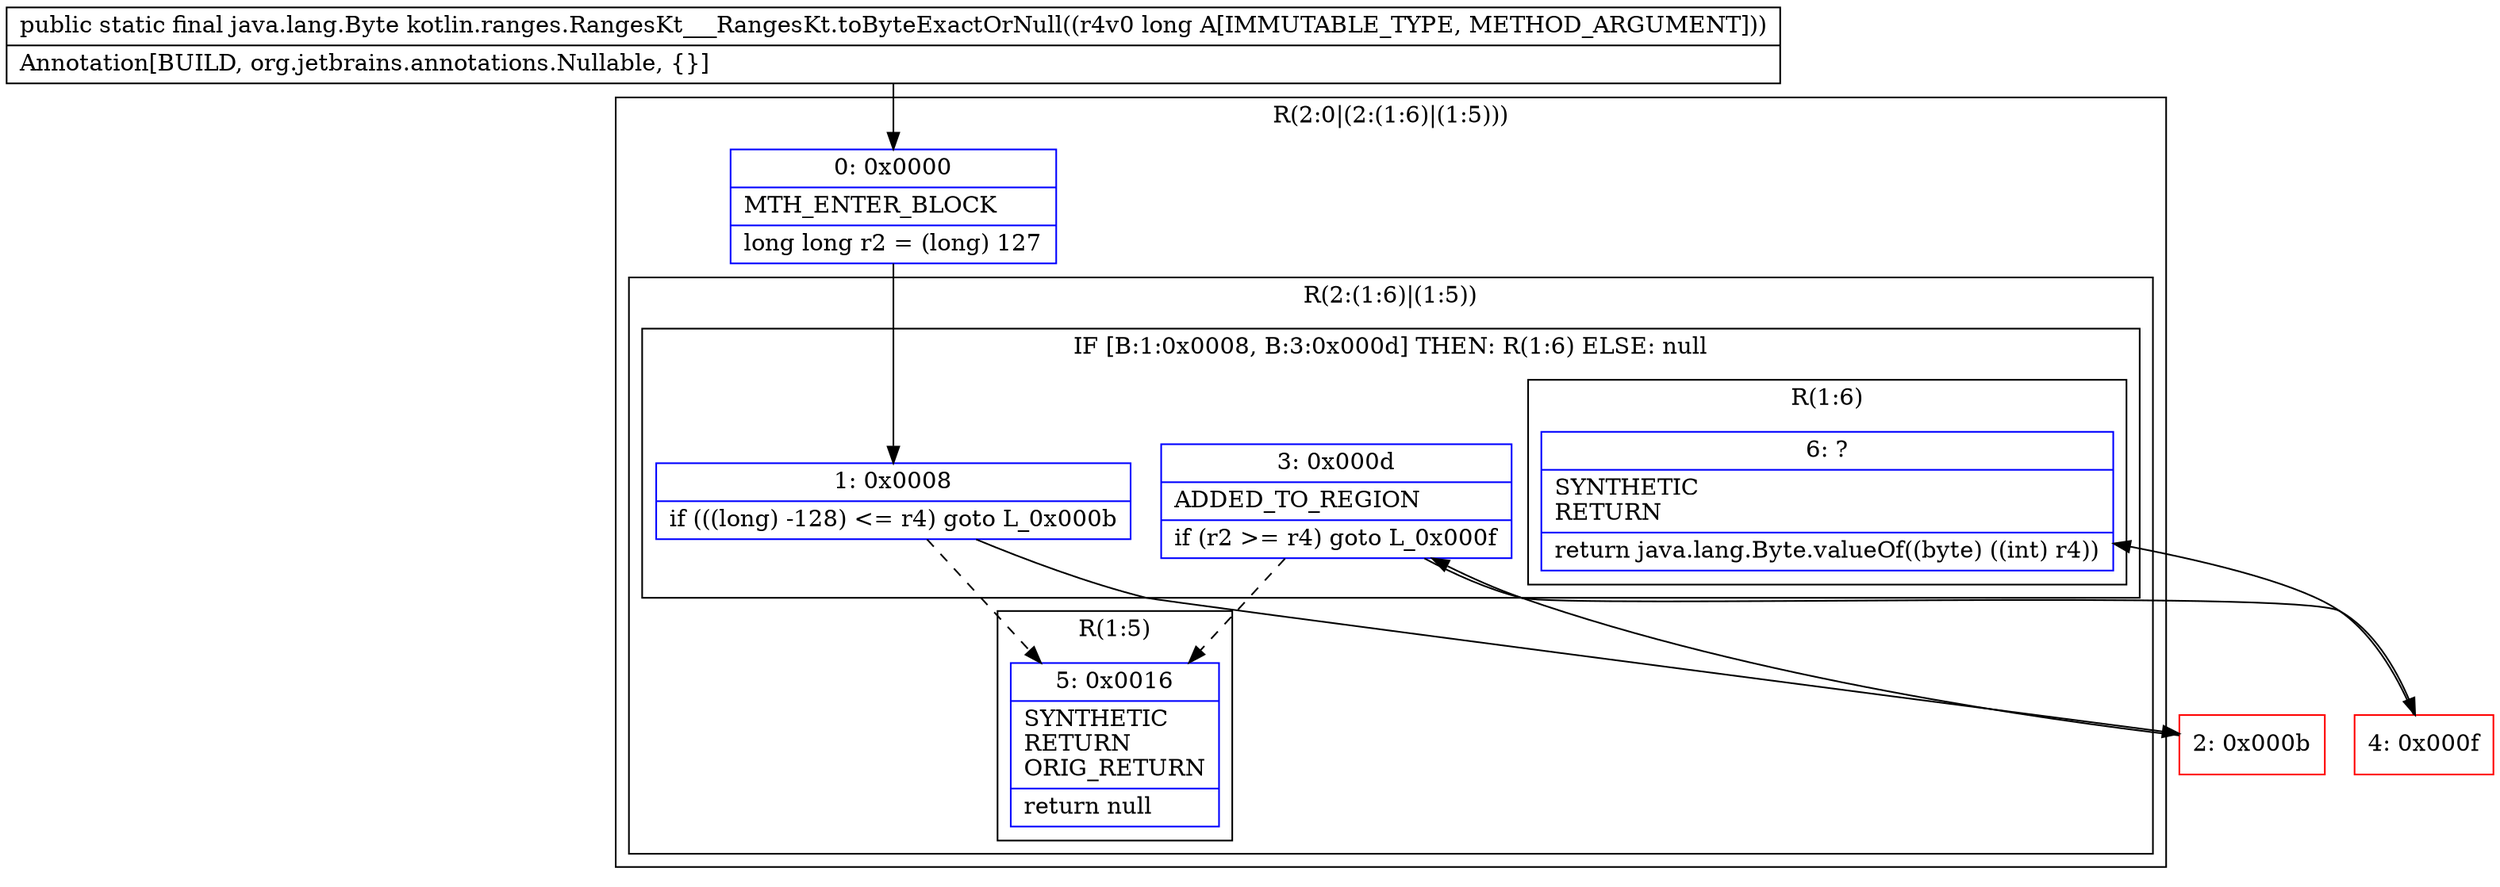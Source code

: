 digraph "CFG forkotlin.ranges.RangesKt___RangesKt.toByteExactOrNull(J)Ljava\/lang\/Byte;" {
subgraph cluster_Region_1930894540 {
label = "R(2:0|(2:(1:6)|(1:5)))";
node [shape=record,color=blue];
Node_0 [shape=record,label="{0\:\ 0x0000|MTH_ENTER_BLOCK\l|long long r2 = (long) 127\l}"];
subgraph cluster_Region_76490648 {
label = "R(2:(1:6)|(1:5))";
node [shape=record,color=blue];
subgraph cluster_IfRegion_1719911671 {
label = "IF [B:1:0x0008, B:3:0x000d] THEN: R(1:6) ELSE: null";
node [shape=record,color=blue];
Node_1 [shape=record,label="{1\:\ 0x0008|if (((long) \-128) \<= r4) goto L_0x000b\l}"];
Node_3 [shape=record,label="{3\:\ 0x000d|ADDED_TO_REGION\l|if (r2 \>= r4) goto L_0x000f\l}"];
subgraph cluster_Region_752485188 {
label = "R(1:6)";
node [shape=record,color=blue];
Node_6 [shape=record,label="{6\:\ ?|SYNTHETIC\lRETURN\l|return java.lang.Byte.valueOf((byte) ((int) r4))\l}"];
}
}
subgraph cluster_Region_806283029 {
label = "R(1:5)";
node [shape=record,color=blue];
Node_5 [shape=record,label="{5\:\ 0x0016|SYNTHETIC\lRETURN\lORIG_RETURN\l|return null\l}"];
}
}
}
Node_2 [shape=record,color=red,label="{2\:\ 0x000b}"];
Node_4 [shape=record,color=red,label="{4\:\ 0x000f}"];
MethodNode[shape=record,label="{public static final java.lang.Byte kotlin.ranges.RangesKt___RangesKt.toByteExactOrNull((r4v0 long A[IMMUTABLE_TYPE, METHOD_ARGUMENT]))  | Annotation[BUILD, org.jetbrains.annotations.Nullable, \{\}]\l}"];
MethodNode -> Node_0;
Node_0 -> Node_1;
Node_1 -> Node_2;
Node_1 -> Node_5[style=dashed];
Node_3 -> Node_4;
Node_3 -> Node_5[style=dashed];
Node_2 -> Node_3;
Node_4 -> Node_6;
}

